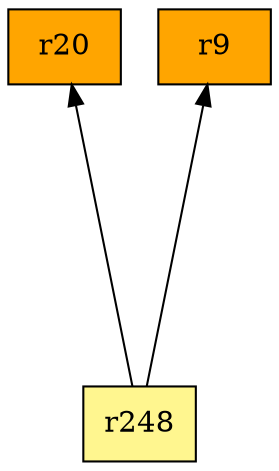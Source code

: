 digraph G {
rankdir=BT;ranksep="2.0";
"r20" [shape=record,fillcolor=orange,style=filled,label="{r20}"];
"r248" [shape=record,fillcolor=khaki1,style=filled,label="{r248}"];
"r9" [shape=record,fillcolor=orange,style=filled,label="{r9}"];
"r248" -> "r9"
"r248" -> "r20"
}
